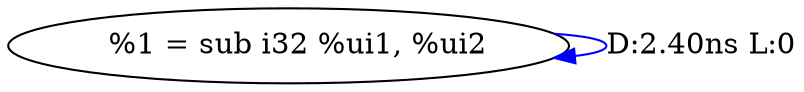 digraph {
Node0x2d6ca70[label="  %1 = sub i32 %ui1, %ui2"];
Node0x2d6ca70 -> Node0x2d6ca70[label="D:2.40ns L:0",color=blue];
}
